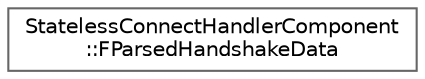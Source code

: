 digraph "Graphical Class Hierarchy"
{
 // INTERACTIVE_SVG=YES
 // LATEX_PDF_SIZE
  bgcolor="transparent";
  edge [fontname=Helvetica,fontsize=10,labelfontname=Helvetica,labelfontsize=10];
  node [fontname=Helvetica,fontsize=10,shape=box,height=0.2,width=0.4];
  rankdir="LR";
  Node0 [id="Node000000",label="StatelessConnectHandlerComponent\l::FParsedHandshakeData",height=0.2,width=0.4,color="grey40", fillcolor="white", style="filled",URL="$d8/d22/structStatelessConnectHandlerComponent_1_1FParsedHandshakeData.html",tooltip="Handshake data parsed from a packet."];
}

